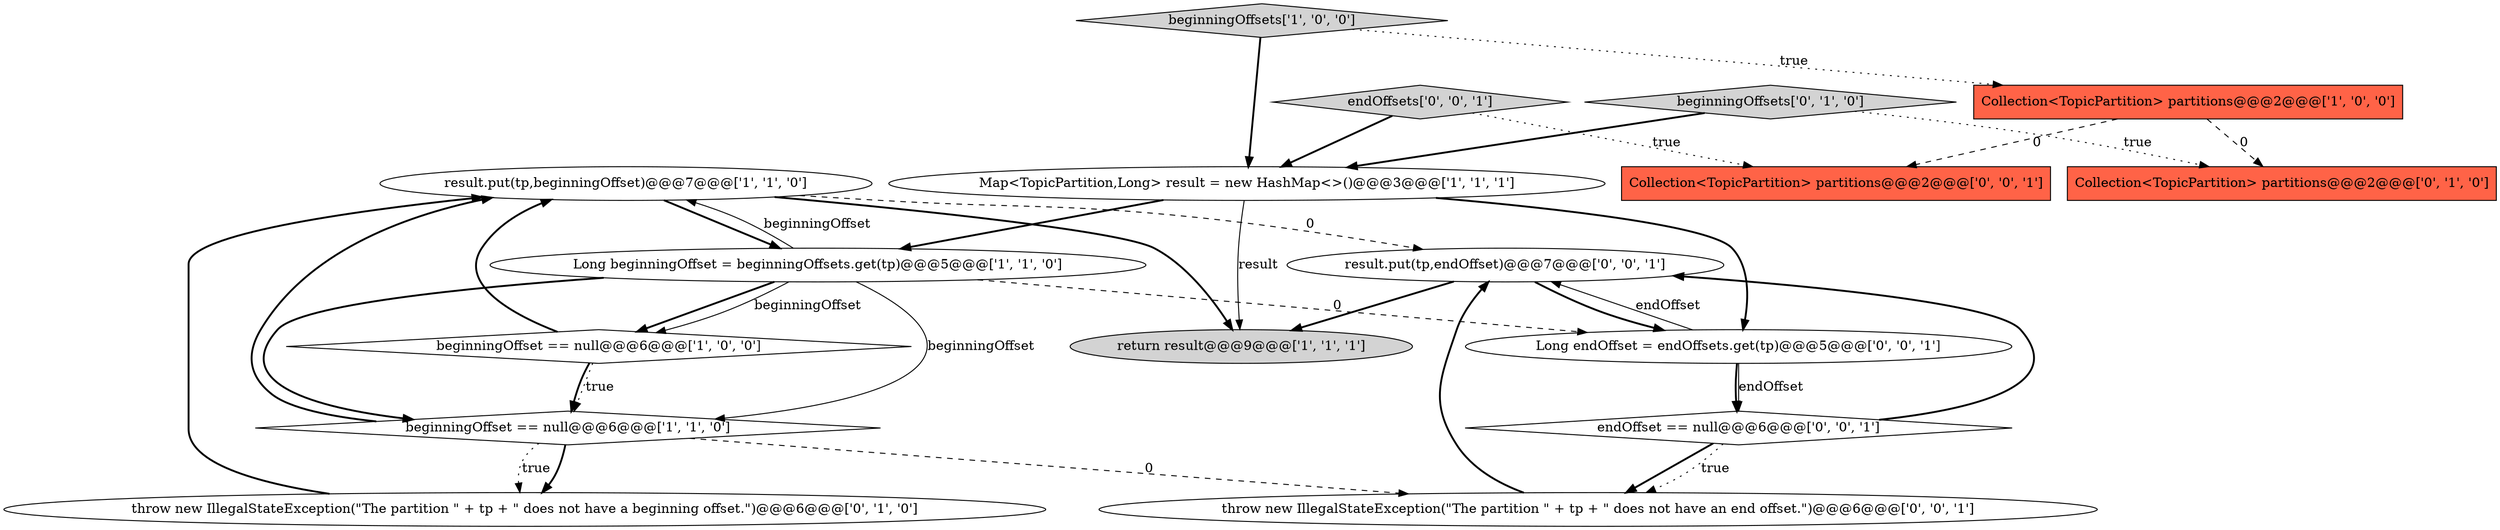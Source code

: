 digraph {
6 [style = filled, label = "result.put(tp,beginningOffset)@@@7@@@['1', '1', '0']", fillcolor = white, shape = ellipse image = "AAA0AAABBB1BBB"];
10 [style = filled, label = "beginningOffsets['0', '1', '0']", fillcolor = lightgray, shape = diamond image = "AAA0AAABBB2BBB"];
15 [style = filled, label = "Collection<TopicPartition> partitions@@@2@@@['0', '0', '1']", fillcolor = tomato, shape = box image = "AAA0AAABBB3BBB"];
16 [style = filled, label = "throw new IllegalStateException(\"The partition \" + tp + \" does not have an end offset.\")@@@6@@@['0', '0', '1']", fillcolor = white, shape = ellipse image = "AAA0AAABBB3BBB"];
9 [style = filled, label = "Collection<TopicPartition> partitions@@@2@@@['0', '1', '0']", fillcolor = tomato, shape = box image = "AAA1AAABBB2BBB"];
11 [style = filled, label = "endOffsets['0', '0', '1']", fillcolor = lightgray, shape = diamond image = "AAA0AAABBB3BBB"];
12 [style = filled, label = "endOffset == null@@@6@@@['0', '0', '1']", fillcolor = white, shape = diamond image = "AAA0AAABBB3BBB"];
13 [style = filled, label = "Long endOffset = endOffsets.get(tp)@@@5@@@['0', '0', '1']", fillcolor = white, shape = ellipse image = "AAA0AAABBB3BBB"];
0 [style = filled, label = "beginningOffset == null@@@6@@@['1', '0', '0']", fillcolor = white, shape = diamond image = "AAA0AAABBB1BBB"];
5 [style = filled, label = "beginningOffsets['1', '0', '0']", fillcolor = lightgray, shape = diamond image = "AAA0AAABBB1BBB"];
8 [style = filled, label = "throw new IllegalStateException(\"The partition \" + tp + \" does not have a beginning offset.\")@@@6@@@['0', '1', '0']", fillcolor = white, shape = ellipse image = "AAA0AAABBB2BBB"];
14 [style = filled, label = "result.put(tp,endOffset)@@@7@@@['0', '0', '1']", fillcolor = white, shape = ellipse image = "AAA0AAABBB3BBB"];
7 [style = filled, label = "beginningOffset == null@@@6@@@['1', '1', '0']", fillcolor = white, shape = diamond image = "AAA0AAABBB1BBB"];
1 [style = filled, label = "Collection<TopicPartition> partitions@@@2@@@['1', '0', '0']", fillcolor = tomato, shape = box image = "AAA1AAABBB1BBB"];
4 [style = filled, label = "Long beginningOffset = beginningOffsets.get(tp)@@@5@@@['1', '1', '0']", fillcolor = white, shape = ellipse image = "AAA0AAABBB1BBB"];
2 [style = filled, label = "Map<TopicPartition,Long> result = new HashMap<>()@@@3@@@['1', '1', '1']", fillcolor = white, shape = ellipse image = "AAA0AAABBB1BBB"];
3 [style = filled, label = "return result@@@9@@@['1', '1', '1']", fillcolor = lightgray, shape = ellipse image = "AAA0AAABBB1BBB"];
14->3 [style = bold, label=""];
6->3 [style = bold, label=""];
13->14 [style = solid, label="endOffset"];
0->6 [style = bold, label=""];
7->16 [style = dashed, label="0"];
1->15 [style = dashed, label="0"];
5->1 [style = dotted, label="true"];
1->9 [style = dashed, label="0"];
8->6 [style = bold, label=""];
12->16 [style = bold, label=""];
6->14 [style = dashed, label="0"];
7->8 [style = bold, label=""];
10->9 [style = dotted, label="true"];
2->4 [style = bold, label=""];
11->2 [style = bold, label=""];
4->7 [style = bold, label=""];
4->0 [style = bold, label=""];
2->13 [style = bold, label=""];
0->7 [style = bold, label=""];
6->4 [style = bold, label=""];
5->2 [style = bold, label=""];
4->6 [style = solid, label="beginningOffset"];
13->12 [style = bold, label=""];
4->0 [style = solid, label="beginningOffset"];
12->16 [style = dotted, label="true"];
7->6 [style = bold, label=""];
13->12 [style = solid, label="endOffset"];
12->14 [style = bold, label=""];
16->14 [style = bold, label=""];
10->2 [style = bold, label=""];
14->13 [style = bold, label=""];
4->13 [style = dashed, label="0"];
11->15 [style = dotted, label="true"];
7->8 [style = dotted, label="true"];
2->3 [style = solid, label="result"];
4->7 [style = solid, label="beginningOffset"];
0->7 [style = dotted, label="true"];
}
